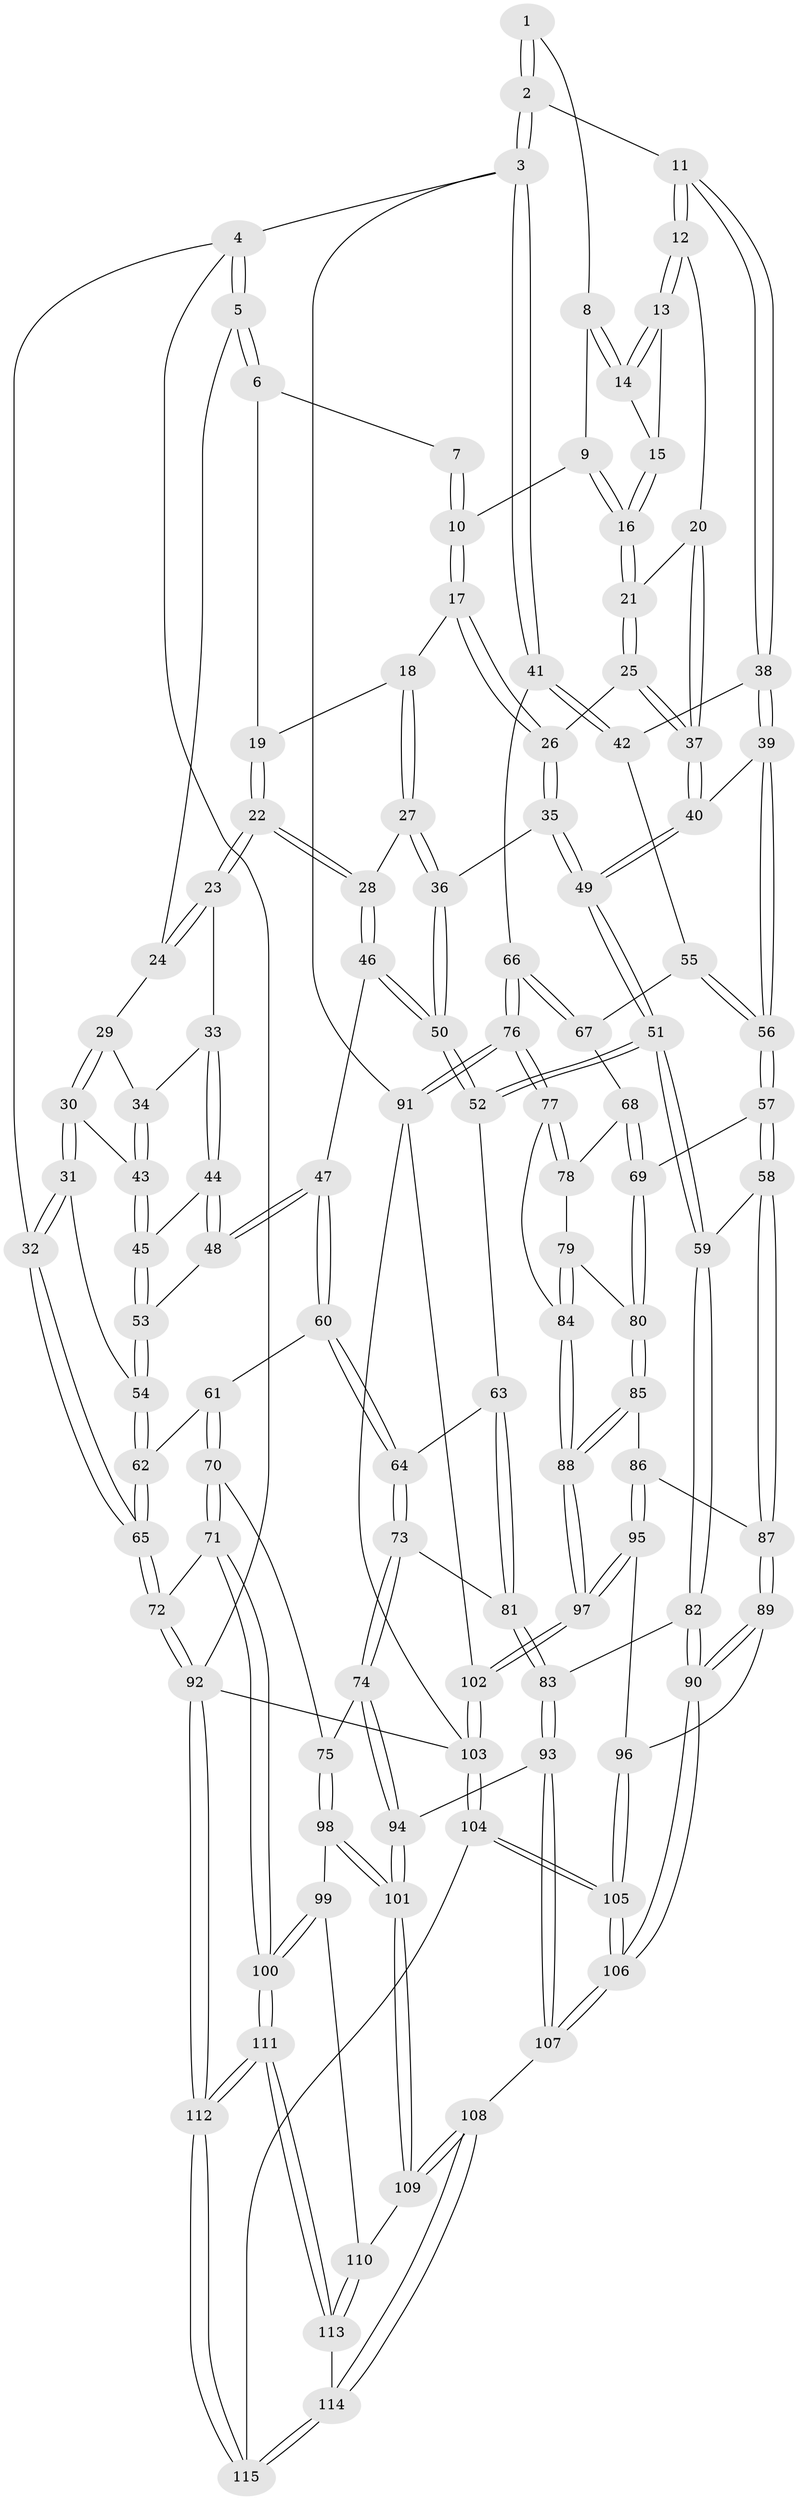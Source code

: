 // coarse degree distribution, {3: 0.11764705882352941, 6: 0.11764705882352941, 5: 0.3235294117647059, 4: 0.4411764705882353}
// Generated by graph-tools (version 1.1) at 2025/42/03/06/25 10:42:29]
// undirected, 115 vertices, 284 edges
graph export_dot {
graph [start="1"]
  node [color=gray90,style=filled];
  1 [pos="+0.7080719878203409+0"];
  2 [pos="+0.9770922062168085+0"];
  3 [pos="+1+0"];
  4 [pos="+0+0"];
  5 [pos="+0.11742163991905735+0"];
  6 [pos="+0.2891015499074998+0"];
  7 [pos="+0.6164945802755957+0"];
  8 [pos="+0.6878725145923286+0"];
  9 [pos="+0.6206643851419238+0.05525376917402772"];
  10 [pos="+0.5618043957955832+0.10632224929556798"];
  11 [pos="+0.8427036475187079+0.1392695184394616"];
  12 [pos="+0.8277048210696464+0.13928320035040173"];
  13 [pos="+0.7807625798806769+0.10514100852050973"];
  14 [pos="+0.6916713138034503+0"];
  15 [pos="+0.6917053428676171+0.057907076636879745"];
  16 [pos="+0.6729628072483175+0.1291474628967872"];
  17 [pos="+0.5522591884461749+0.12470775006557233"];
  18 [pos="+0.4554558645491027+0.09409831911425127"];
  19 [pos="+0.40812339935385167+0.024974209100427594"];
  20 [pos="+0.7916193223619747+0.14629981297235392"];
  21 [pos="+0.6691522818077309+0.1545461487507795"];
  22 [pos="+0.32631037023217346+0.21355065083805663"];
  23 [pos="+0.27908032781070496+0.190202113913681"];
  24 [pos="+0.12226646339410943+0"];
  25 [pos="+0.6601416910514818+0.162300113861258"];
  26 [pos="+0.5997017922241779+0.17884462219860592"];
  27 [pos="+0.4271538676544117+0.19478354103983067"];
  28 [pos="+0.33924587875629664+0.2243972530456942"];
  29 [pos="+0.1185592205844621+0"];
  30 [pos="+0.08589355444058058+0.2652765563318598"];
  31 [pos="+0+0.35049077613931634"];
  32 [pos="+0+0.399319297099683"];
  33 [pos="+0.26272939239793963+0.20788189787985864"];
  34 [pos="+0.19117542711343485+0.22655992336211875"];
  35 [pos="+0.5777681176870617+0.24784914666095925"];
  36 [pos="+0.48078220804652577+0.2711888742984946"];
  37 [pos="+0.7211628065990489+0.2490268755080678"];
  38 [pos="+0.8853843592066201+0.22333547367685022"];
  39 [pos="+0.8194494072720604+0.28560519571844056"];
  40 [pos="+0.7338127059677957+0.27951431341272975"];
  41 [pos="+1+0.28676145037744244"];
  42 [pos="+0.9565091921047677+0.245449393604415"];
  43 [pos="+0.15660345836910905+0.2725223658674674"];
  44 [pos="+0.25359027781707816+0.2381875842948149"];
  45 [pos="+0.19984508366177792+0.3036756415801441"];
  46 [pos="+0.34526875935422924+0.371603855863315"];
  47 [pos="+0.3248933804174629+0.37431283206878313"];
  48 [pos="+0.3008230420092406+0.36144930456275415"];
  49 [pos="+0.6371414420005725+0.3528754795517843"];
  50 [pos="+0.4083531404697889+0.39702577173168396"];
  51 [pos="+0.6303783525551709+0.4889141476168222"];
  52 [pos="+0.44843845916239117+0.4526325000873317"];
  53 [pos="+0.21716460082228292+0.3310706698760909"];
  54 [pos="+0.13807569426387403+0.40884123331131644"];
  55 [pos="+0.8655623339303907+0.435459778373707"];
  56 [pos="+0.8082719937789639+0.4328763670750564"];
  57 [pos="+0.7257730223056714+0.49447668549477125"];
  58 [pos="+0.6380821802428486+0.4943536200928957"];
  59 [pos="+0.6333057869896589+0.4920419942161535"];
  60 [pos="+0.20506059276494176+0.5012878579522714"];
  61 [pos="+0.20470123394673706+0.5012813732696989"];
  62 [pos="+0.19669343889487398+0.4970485506822567"];
  63 [pos="+0.3976954050757764+0.5362508668737583"];
  64 [pos="+0.26565026090040467+0.5570914801409163"];
  65 [pos="+0+0.578504897391985"];
  66 [pos="+1+0.4001278727870069"];
  67 [pos="+0.9124034177217003+0.44865335815881946"];
  68 [pos="+0.908150652278887+0.5610277680714868"];
  69 [pos="+0.7707660846411061+0.5406962199685706"];
  70 [pos="+0.10961533287886707+0.6881710209727542"];
  71 [pos="+0.029652002822057738+0.684039197978254"];
  72 [pos="+0+0.6064782813830614"];
  73 [pos="+0.26576067167160267+0.6419790337965816"];
  74 [pos="+0.22319013861590264+0.6970437337056775"];
  75 [pos="+0.13546838323738114+0.7002163712631523"];
  76 [pos="+1+0.6190334715607603"];
  77 [pos="+1+0.6415861260207899"];
  78 [pos="+0.9124670607605547+0.5657135063066212"];
  79 [pos="+0.8655337707646331+0.619956244640318"];
  80 [pos="+0.7739725711964662+0.5479939079193618"];
  81 [pos="+0.40673237536596685+0.6593488309589531"];
  82 [pos="+0.4617318709105237+0.7320383039074654"];
  83 [pos="+0.4499024784966237+0.7306904753079572"];
  84 [pos="+0.8847758201688057+0.7296769331127827"];
  85 [pos="+0.7923048510562564+0.6361193260135541"];
  86 [pos="+0.6969242673186702+0.696464742859626"];
  87 [pos="+0.6685411589727848+0.6735839555085757"];
  88 [pos="+0.8643679429487922+0.7475070793831666"];
  89 [pos="+0.5655198740429103+0.7619426631549442"];
  90 [pos="+0.5264334594098029+0.7780366927470284"];
  91 [pos="+1+0.8911447998876397"];
  92 [pos="+0+1"];
  93 [pos="+0.42515779464441944+0.7488287592941062"];
  94 [pos="+0.2947197371525188+0.7743774095150344"];
  95 [pos="+0.743916162323591+0.758971076807814"];
  96 [pos="+0.6873602966360246+0.7916385797827532"];
  97 [pos="+0.8398040259875531+0.7942493757604656"];
  98 [pos="+0.15045992437593303+0.7640655564804285"];
  99 [pos="+0.14359790502966177+0.8421721826462152"];
  100 [pos="+0.07900939428187082+0.8870197567259818"];
  101 [pos="+0.2610410390591277+0.8601547936400091"];
  102 [pos="+0.8551773873882134+0.8844377980257621"];
  103 [pos="+0.7025341118077362+1"];
  104 [pos="+0.652717398475396+1"];
  105 [pos="+0.6052310114162738+0.9870545152963868"];
  106 [pos="+0.5645102143291206+0.9052332506151849"];
  107 [pos="+0.3885409700839463+0.8837514675256644"];
  108 [pos="+0.3548688408025832+0.9304280032211794"];
  109 [pos="+0.26019318982715905+0.86644097811173"];
  110 [pos="+0.23805455502054876+0.8805650250796117"];
  111 [pos="+0+1"];
  112 [pos="+0+1"];
  113 [pos="+0.14237931626348946+1"];
  114 [pos="+0.35724912125442126+0.9398283339631762"];
  115 [pos="+0.48521237875604706+1"];
  1 -- 2;
  1 -- 2;
  1 -- 8;
  2 -- 3;
  2 -- 3;
  2 -- 11;
  3 -- 4;
  3 -- 41;
  3 -- 41;
  3 -- 91;
  4 -- 5;
  4 -- 5;
  4 -- 32;
  4 -- 92;
  5 -- 6;
  5 -- 6;
  5 -- 24;
  6 -- 7;
  6 -- 19;
  7 -- 10;
  7 -- 10;
  8 -- 9;
  8 -- 14;
  8 -- 14;
  9 -- 10;
  9 -- 16;
  9 -- 16;
  10 -- 17;
  10 -- 17;
  11 -- 12;
  11 -- 12;
  11 -- 38;
  11 -- 38;
  12 -- 13;
  12 -- 13;
  12 -- 20;
  13 -- 14;
  13 -- 14;
  13 -- 15;
  14 -- 15;
  15 -- 16;
  15 -- 16;
  16 -- 21;
  16 -- 21;
  17 -- 18;
  17 -- 26;
  17 -- 26;
  18 -- 19;
  18 -- 27;
  18 -- 27;
  19 -- 22;
  19 -- 22;
  20 -- 21;
  20 -- 37;
  20 -- 37;
  21 -- 25;
  21 -- 25;
  22 -- 23;
  22 -- 23;
  22 -- 28;
  22 -- 28;
  23 -- 24;
  23 -- 24;
  23 -- 33;
  24 -- 29;
  25 -- 26;
  25 -- 37;
  25 -- 37;
  26 -- 35;
  26 -- 35;
  27 -- 28;
  27 -- 36;
  27 -- 36;
  28 -- 46;
  28 -- 46;
  29 -- 30;
  29 -- 30;
  29 -- 34;
  30 -- 31;
  30 -- 31;
  30 -- 43;
  31 -- 32;
  31 -- 32;
  31 -- 54;
  32 -- 65;
  32 -- 65;
  33 -- 34;
  33 -- 44;
  33 -- 44;
  34 -- 43;
  34 -- 43;
  35 -- 36;
  35 -- 49;
  35 -- 49;
  36 -- 50;
  36 -- 50;
  37 -- 40;
  37 -- 40;
  38 -- 39;
  38 -- 39;
  38 -- 42;
  39 -- 40;
  39 -- 56;
  39 -- 56;
  40 -- 49;
  40 -- 49;
  41 -- 42;
  41 -- 42;
  41 -- 66;
  42 -- 55;
  43 -- 45;
  43 -- 45;
  44 -- 45;
  44 -- 48;
  44 -- 48;
  45 -- 53;
  45 -- 53;
  46 -- 47;
  46 -- 50;
  46 -- 50;
  47 -- 48;
  47 -- 48;
  47 -- 60;
  47 -- 60;
  48 -- 53;
  49 -- 51;
  49 -- 51;
  50 -- 52;
  50 -- 52;
  51 -- 52;
  51 -- 52;
  51 -- 59;
  51 -- 59;
  52 -- 63;
  53 -- 54;
  53 -- 54;
  54 -- 62;
  54 -- 62;
  55 -- 56;
  55 -- 56;
  55 -- 67;
  56 -- 57;
  56 -- 57;
  57 -- 58;
  57 -- 58;
  57 -- 69;
  58 -- 59;
  58 -- 87;
  58 -- 87;
  59 -- 82;
  59 -- 82;
  60 -- 61;
  60 -- 64;
  60 -- 64;
  61 -- 62;
  61 -- 70;
  61 -- 70;
  62 -- 65;
  62 -- 65;
  63 -- 64;
  63 -- 81;
  63 -- 81;
  64 -- 73;
  64 -- 73;
  65 -- 72;
  65 -- 72;
  66 -- 67;
  66 -- 67;
  66 -- 76;
  66 -- 76;
  67 -- 68;
  68 -- 69;
  68 -- 69;
  68 -- 78;
  69 -- 80;
  69 -- 80;
  70 -- 71;
  70 -- 71;
  70 -- 75;
  71 -- 72;
  71 -- 100;
  71 -- 100;
  72 -- 92;
  72 -- 92;
  73 -- 74;
  73 -- 74;
  73 -- 81;
  74 -- 75;
  74 -- 94;
  74 -- 94;
  75 -- 98;
  75 -- 98;
  76 -- 77;
  76 -- 77;
  76 -- 91;
  76 -- 91;
  77 -- 78;
  77 -- 78;
  77 -- 84;
  78 -- 79;
  79 -- 80;
  79 -- 84;
  79 -- 84;
  80 -- 85;
  80 -- 85;
  81 -- 83;
  81 -- 83;
  82 -- 83;
  82 -- 90;
  82 -- 90;
  83 -- 93;
  83 -- 93;
  84 -- 88;
  84 -- 88;
  85 -- 86;
  85 -- 88;
  85 -- 88;
  86 -- 87;
  86 -- 95;
  86 -- 95;
  87 -- 89;
  87 -- 89;
  88 -- 97;
  88 -- 97;
  89 -- 90;
  89 -- 90;
  89 -- 96;
  90 -- 106;
  90 -- 106;
  91 -- 102;
  91 -- 103;
  92 -- 112;
  92 -- 112;
  92 -- 103;
  93 -- 94;
  93 -- 107;
  93 -- 107;
  94 -- 101;
  94 -- 101;
  95 -- 96;
  95 -- 97;
  95 -- 97;
  96 -- 105;
  96 -- 105;
  97 -- 102;
  97 -- 102;
  98 -- 99;
  98 -- 101;
  98 -- 101;
  99 -- 100;
  99 -- 100;
  99 -- 110;
  100 -- 111;
  100 -- 111;
  101 -- 109;
  101 -- 109;
  102 -- 103;
  102 -- 103;
  103 -- 104;
  103 -- 104;
  104 -- 105;
  104 -- 105;
  104 -- 115;
  105 -- 106;
  105 -- 106;
  106 -- 107;
  106 -- 107;
  107 -- 108;
  108 -- 109;
  108 -- 109;
  108 -- 114;
  108 -- 114;
  109 -- 110;
  110 -- 113;
  110 -- 113;
  111 -- 112;
  111 -- 112;
  111 -- 113;
  111 -- 113;
  112 -- 115;
  112 -- 115;
  113 -- 114;
  114 -- 115;
  114 -- 115;
}
